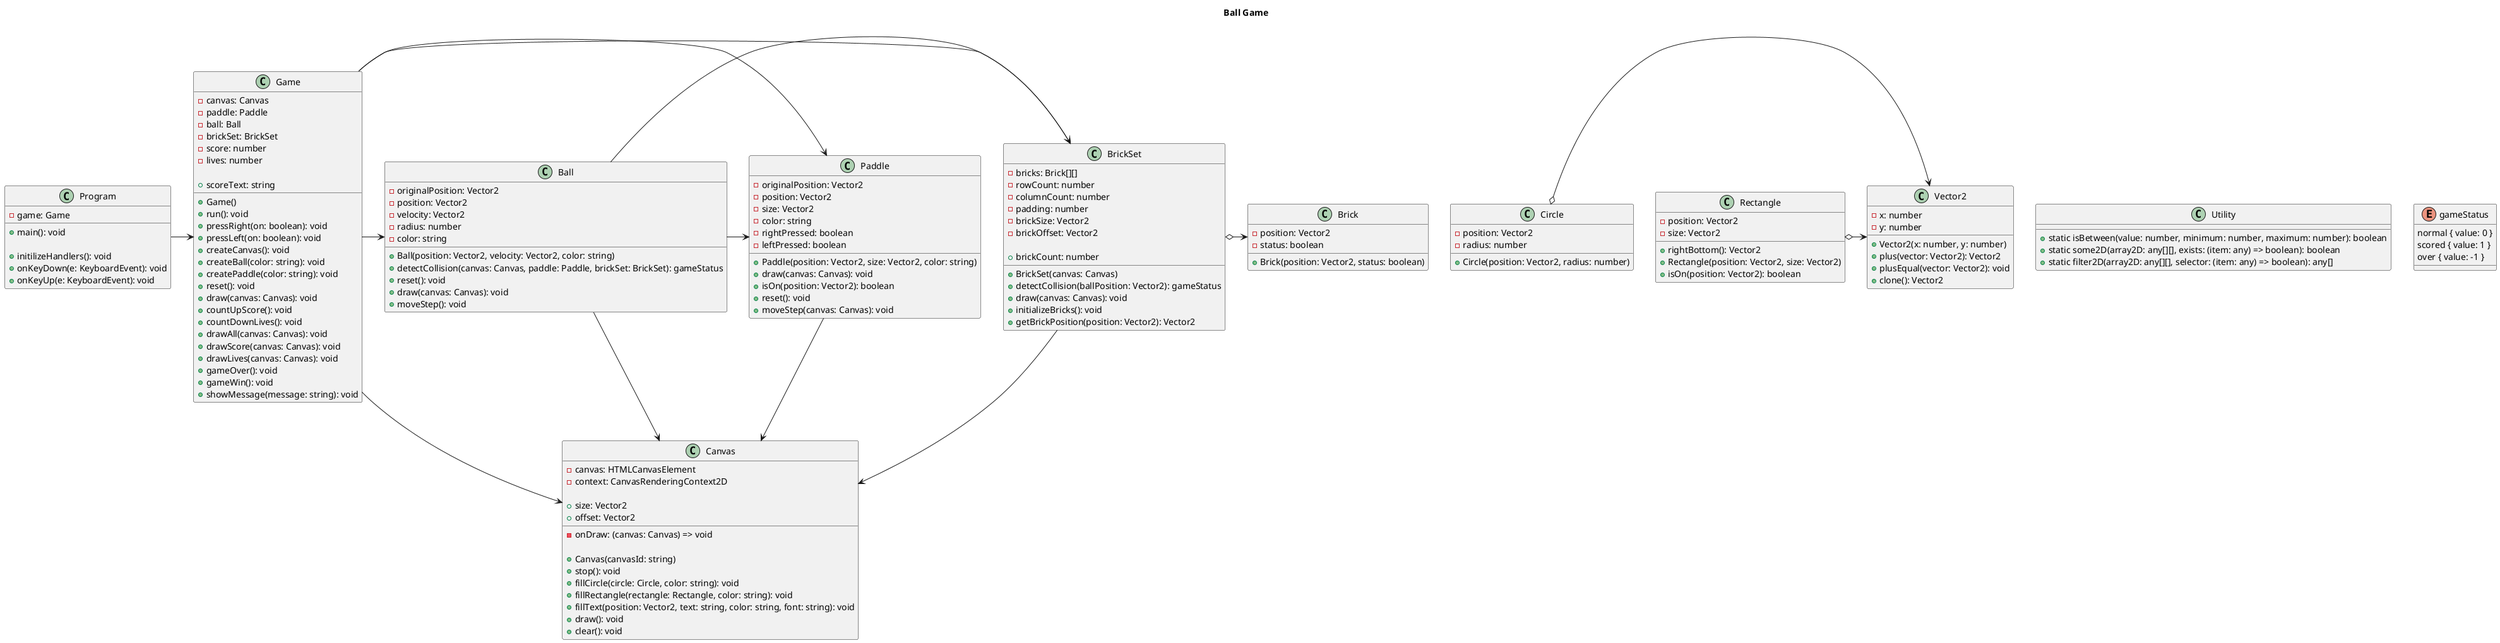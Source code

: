 @startuml

title Ball Game

' Classes

class Utility {
  + static isBetween(value: number, minimum: number, maximum: number): boolean
  + static some2D(array2D: any[][], exists: (item: any) => boolean): boolean
  + static filter2D(array2D: any[][], selector: (item: any) => boolean): any[]
}

class Vector2 {
  - x: number
  - y: number

  + Vector2(x: number, y: number)
  + plus(vector: Vector2): Vector2
  + plusEqual(vector: Vector2): void
  + clone(): Vector2
}

class Circle {
  - position: Vector2
  - radius: number

  + Circle(position: Vector2, radius: number)
}

class Rectangle {
  - position: Vector2
  - size: Vector2

  + rightBottom(): Vector2
  + Rectangle(position: Vector2, size: Vector2)
  + isOn(position: Vector2): boolean
}

class Canvas {
  - canvas: HTMLCanvasElement
  - context: CanvasRenderingContext2D
  - onDraw: (canvas: Canvas) => void

  + Canvas(canvasId: string)
  + stop(): void
  + fillCircle(circle: Circle, color: string): void
  + fillRectangle(rectangle: Rectangle, color: string): void
  + fillText(position: Vector2, text: string, color: string, font: string): void
  + draw(): void
  + clear(): void
  + size: Vector2
  + offset: Vector2
}

class Paddle {
  - originalPosition: Vector2
  - position: Vector2
  - size: Vector2
  - color: string
  - rightPressed: boolean
  - leftPressed: boolean

  + Paddle(position: Vector2, size: Vector2, color: string)
  + draw(canvas: Canvas): void
  + isOn(position: Vector2): boolean
  + reset(): void
  + moveStep(canvas: Canvas): void
}

class Brick {
  - position: Vector2
  - status: boolean

  + Brick(position: Vector2, status: boolean)
}

class BrickSet {
  - bricks: Brick[][]
  - rowCount: number
  - columnCount: number
  - padding: number
  - brickSize: Vector2
  - brickOffset: Vector2

  + BrickSet(canvas: Canvas)
  + detectCollision(ballPosition: Vector2): gameStatus
  + draw(canvas: Canvas): void
  + initializeBricks(): void
  + getBrickPosition(position: Vector2): Vector2
  + brickCount: number
}

enum gameStatus {
  normal { value: 0 }
  scored { value: 1 }
  over { value: -1 }
}

class Ball {
  - originalPosition: Vector2
  - position: Vector2
  - velocity: Vector2
  - radius: number
  - color: string

  + Ball(position: Vector2, velocity: Vector2, color: string)
  + detectCollision(canvas: Canvas, paddle: Paddle, brickSet: BrickSet): gameStatus
  + reset(): void
  + draw(canvas: Canvas): void
  + moveStep(): void
}

class Game {
  - canvas: Canvas
  - paddle: Paddle
  - ball: Ball
  - brickSet: BrickSet
  - score: number
  - lives: number

  + Game()
  + run(): void
  + pressRight(on: boolean): void
  + pressLeft(on: boolean): void
  + createCanvas(): void
  + createBall(color: string): void
  + createPaddle(color: string): void
  + reset(): void
  + draw(canvas: Canvas): void
  + countUpScore(): void
  + countDownLives(): void
  + drawAll(canvas: Canvas): void
  + drawScore(canvas: Canvas): void
  + drawLives(canvas: Canvas): void
  + gameOver(): void
  + gameWin(): void
  + showMessage(message: string): void
  + scoreText: string
}

class Program {
  - game: Game

  + main(): void

  + initilizeHandlers(): void
  + onKeyDown(e: KeyboardEvent): void
  + onKeyUp(e: KeyboardEvent): void
}

' Dependency

Program -> Game
' Canvas -> Rectangle
' Canvas -> Circle
Circle o-> Vector2
Rectangle o-> Vector2
' Paddle o-> Vector2
Paddle --> Canvas
BrickSet o-> Brick
BrickSet --> Canvas
' Ball o-> Vector2
Ball --> Canvas
Ball -> BrickSet
Ball -> Paddle
' Game -> Vector2
Game -> Canvas
Game -> BrickSet
Game -> Paddle
Game -> Ball

@enduml

